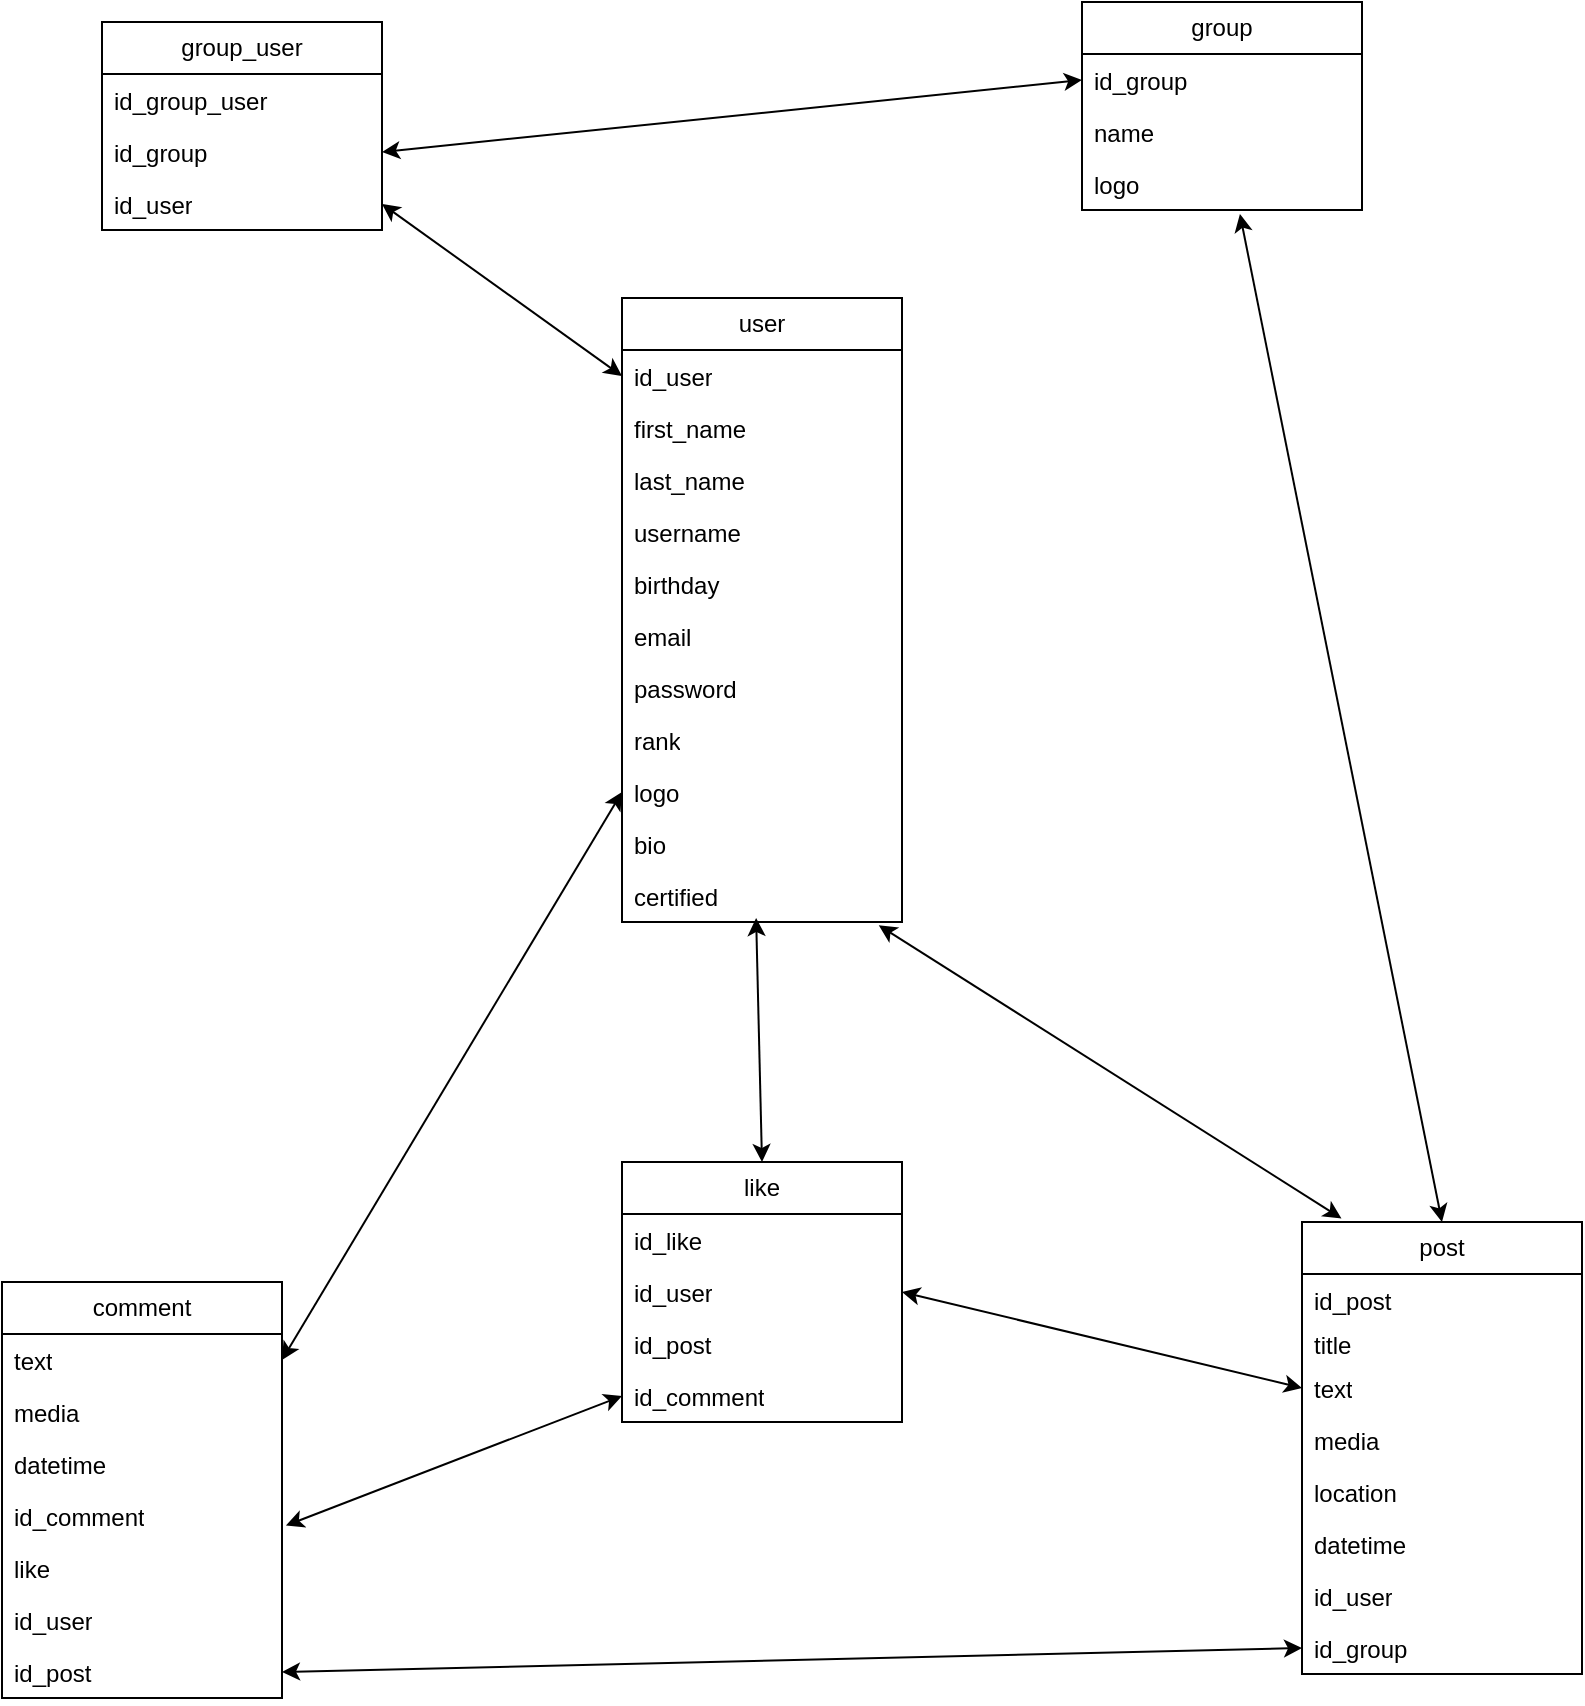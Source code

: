 <mxfile version="26.0.10">
  <diagram name="Page-1" id="H_2WNFqOCSld2I7UvC_A">
    <mxGraphModel dx="1750" dy="883" grid="1" gridSize="10" guides="1" tooltips="1" connect="1" arrows="1" fold="1" page="1" pageScale="1" pageWidth="827" pageHeight="1169" math="0" shadow="0">
      <root>
        <mxCell id="0" />
        <mxCell id="1" parent="0" />
        <mxCell id="QpEzQxb3V1t7QSlUMxlw-1" value="user" style="swimlane;fontStyle=0;childLayout=stackLayout;horizontal=1;startSize=26;fillColor=none;horizontalStack=0;resizeParent=1;resizeParentMax=0;resizeLast=0;collapsible=1;marginBottom=0;whiteSpace=wrap;html=1;" parent="1" vertex="1">
          <mxGeometry x="360" y="218" width="140" height="312" as="geometry" />
        </mxCell>
        <mxCell id="QpEzQxb3V1t7QSlUMxlw-29" value="id_user" style="text;strokeColor=none;fillColor=none;align=left;verticalAlign=top;spacingLeft=4;spacingRight=4;overflow=hidden;rotatable=0;points=[[0,0.5],[1,0.5]];portConstraint=eastwest;whiteSpace=wrap;html=1;" parent="QpEzQxb3V1t7QSlUMxlw-1" vertex="1">
          <mxGeometry y="26" width="140" height="26" as="geometry" />
        </mxCell>
        <mxCell id="QpEzQxb3V1t7QSlUMxlw-2" value="first_name" style="text;strokeColor=none;fillColor=none;align=left;verticalAlign=top;spacingLeft=4;spacingRight=4;overflow=hidden;rotatable=0;points=[[0,0.5],[1,0.5]];portConstraint=eastwest;whiteSpace=wrap;html=1;" parent="QpEzQxb3V1t7QSlUMxlw-1" vertex="1">
          <mxGeometry y="52" width="140" height="26" as="geometry" />
        </mxCell>
        <mxCell id="QpEzQxb3V1t7QSlUMxlw-3" value="last_name" style="text;strokeColor=none;fillColor=none;align=left;verticalAlign=top;spacingLeft=4;spacingRight=4;overflow=hidden;rotatable=0;points=[[0,0.5],[1,0.5]];portConstraint=eastwest;whiteSpace=wrap;html=1;" parent="QpEzQxb3V1t7QSlUMxlw-1" vertex="1">
          <mxGeometry y="78" width="140" height="26" as="geometry" />
        </mxCell>
        <mxCell id="QpEzQxb3V1t7QSlUMxlw-18" value="username" style="text;strokeColor=none;fillColor=none;align=left;verticalAlign=top;spacingLeft=4;spacingRight=4;overflow=hidden;rotatable=0;points=[[0,0.5],[1,0.5]];portConstraint=eastwest;whiteSpace=wrap;html=1;" parent="QpEzQxb3V1t7QSlUMxlw-1" vertex="1">
          <mxGeometry y="104" width="140" height="26" as="geometry" />
        </mxCell>
        <mxCell id="QpEzQxb3V1t7QSlUMxlw-4" value="birthday" style="text;strokeColor=none;fillColor=none;align=left;verticalAlign=top;spacingLeft=4;spacingRight=4;overflow=hidden;rotatable=0;points=[[0,0.5],[1,0.5]];portConstraint=eastwest;whiteSpace=wrap;html=1;" parent="QpEzQxb3V1t7QSlUMxlw-1" vertex="1">
          <mxGeometry y="130" width="140" height="26" as="geometry" />
        </mxCell>
        <mxCell id="QpEzQxb3V1t7QSlUMxlw-13" value="email" style="text;strokeColor=none;fillColor=none;align=left;verticalAlign=top;spacingLeft=4;spacingRight=4;overflow=hidden;rotatable=0;points=[[0,0.5],[1,0.5]];portConstraint=eastwest;whiteSpace=wrap;html=1;" parent="QpEzQxb3V1t7QSlUMxlw-1" vertex="1">
          <mxGeometry y="156" width="140" height="26" as="geometry" />
        </mxCell>
        <mxCell id="QpEzQxb3V1t7QSlUMxlw-14" value="password" style="text;strokeColor=none;fillColor=none;align=left;verticalAlign=top;spacingLeft=4;spacingRight=4;overflow=hidden;rotatable=0;points=[[0,0.5],[1,0.5]];portConstraint=eastwest;whiteSpace=wrap;html=1;" parent="QpEzQxb3V1t7QSlUMxlw-1" vertex="1">
          <mxGeometry y="182" width="140" height="26" as="geometry" />
        </mxCell>
        <mxCell id="QpEzQxb3V1t7QSlUMxlw-15" value="rank" style="text;strokeColor=none;fillColor=none;align=left;verticalAlign=top;spacingLeft=4;spacingRight=4;overflow=hidden;rotatable=0;points=[[0,0.5],[1,0.5]];portConstraint=eastwest;whiteSpace=wrap;html=1;" parent="QpEzQxb3V1t7QSlUMxlw-1" vertex="1">
          <mxGeometry y="208" width="140" height="26" as="geometry" />
        </mxCell>
        <mxCell id="QpEzQxb3V1t7QSlUMxlw-52" value="logo" style="text;strokeColor=none;fillColor=none;align=left;verticalAlign=top;spacingLeft=4;spacingRight=4;overflow=hidden;rotatable=0;points=[[0,0.5],[1,0.5]];portConstraint=eastwest;whiteSpace=wrap;html=1;" parent="QpEzQxb3V1t7QSlUMxlw-1" vertex="1">
          <mxGeometry y="234" width="140" height="26" as="geometry" />
        </mxCell>
        <mxCell id="QpEzQxb3V1t7QSlUMxlw-53" value="bio" style="text;strokeColor=none;fillColor=none;align=left;verticalAlign=top;spacingLeft=4;spacingRight=4;overflow=hidden;rotatable=0;points=[[0,0.5],[1,0.5]];portConstraint=eastwest;whiteSpace=wrap;html=1;" parent="QpEzQxb3V1t7QSlUMxlw-1" vertex="1">
          <mxGeometry y="260" width="140" height="26" as="geometry" />
        </mxCell>
        <mxCell id="QpEzQxb3V1t7QSlUMxlw-55" value="certified" style="text;strokeColor=none;fillColor=none;align=left;verticalAlign=top;spacingLeft=4;spacingRight=4;overflow=hidden;rotatable=0;points=[[0,0.5],[1,0.5]];portConstraint=eastwest;whiteSpace=wrap;html=1;" parent="QpEzQxb3V1t7QSlUMxlw-1" vertex="1">
          <mxGeometry y="286" width="140" height="26" as="geometry" />
        </mxCell>
        <mxCell id="QpEzQxb3V1t7QSlUMxlw-5" value="post" style="swimlane;fontStyle=0;childLayout=stackLayout;horizontal=1;startSize=26;fillColor=none;horizontalStack=0;resizeParent=1;resizeParentMax=0;resizeLast=0;collapsible=1;marginBottom=0;whiteSpace=wrap;html=1;" parent="1" vertex="1">
          <mxGeometry x="700" y="680" width="140" height="226" as="geometry" />
        </mxCell>
        <mxCell id="QpEzQxb3V1t7QSlUMxlw-37" value="id_post" style="text;strokeColor=none;fillColor=none;align=left;verticalAlign=top;spacingLeft=4;spacingRight=4;overflow=hidden;rotatable=0;points=[[0,0.5],[1,0.5]];portConstraint=eastwest;whiteSpace=wrap;html=1;" parent="QpEzQxb3V1t7QSlUMxlw-5" vertex="1">
          <mxGeometry y="26" width="140" height="22" as="geometry" />
        </mxCell>
        <mxCell id="QpEzQxb3V1t7QSlUMxlw-6" value="title" style="text;strokeColor=none;fillColor=none;align=left;verticalAlign=top;spacingLeft=4;spacingRight=4;overflow=hidden;rotatable=0;points=[[0,0.5],[1,0.5]];portConstraint=eastwest;whiteSpace=wrap;html=1;" parent="QpEzQxb3V1t7QSlUMxlw-5" vertex="1">
          <mxGeometry y="48" width="140" height="22" as="geometry" />
        </mxCell>
        <mxCell id="QpEzQxb3V1t7QSlUMxlw-7" value="text" style="text;strokeColor=none;fillColor=none;align=left;verticalAlign=top;spacingLeft=4;spacingRight=4;overflow=hidden;rotatable=0;points=[[0,0.5],[1,0.5]];portConstraint=eastwest;whiteSpace=wrap;html=1;" parent="QpEzQxb3V1t7QSlUMxlw-5" vertex="1">
          <mxGeometry y="70" width="140" height="26" as="geometry" />
        </mxCell>
        <mxCell id="QpEzQxb3V1t7QSlUMxlw-8" value="media" style="text;strokeColor=none;fillColor=none;align=left;verticalAlign=top;spacingLeft=4;spacingRight=4;overflow=hidden;rotatable=0;points=[[0,0.5],[1,0.5]];portConstraint=eastwest;whiteSpace=wrap;html=1;" parent="QpEzQxb3V1t7QSlUMxlw-5" vertex="1">
          <mxGeometry y="96" width="140" height="26" as="geometry" />
        </mxCell>
        <mxCell id="QpEzQxb3V1t7QSlUMxlw-16" value="location" style="text;strokeColor=none;fillColor=none;align=left;verticalAlign=top;spacingLeft=4;spacingRight=4;overflow=hidden;rotatable=0;points=[[0,0.5],[1,0.5]];portConstraint=eastwest;whiteSpace=wrap;html=1;" parent="QpEzQxb3V1t7QSlUMxlw-5" vertex="1">
          <mxGeometry y="122" width="140" height="26" as="geometry" />
        </mxCell>
        <mxCell id="QpEzQxb3V1t7QSlUMxlw-38" value="datetime" style="text;strokeColor=none;fillColor=none;align=left;verticalAlign=top;spacingLeft=4;spacingRight=4;overflow=hidden;rotatable=0;points=[[0,0.5],[1,0.5]];portConstraint=eastwest;whiteSpace=wrap;html=1;" parent="QpEzQxb3V1t7QSlUMxlw-5" vertex="1">
          <mxGeometry y="148" width="140" height="26" as="geometry" />
        </mxCell>
        <mxCell id="QpEzQxb3V1t7QSlUMxlw-49" value="id_user" style="text;strokeColor=none;fillColor=none;align=left;verticalAlign=top;spacingLeft=4;spacingRight=4;overflow=hidden;rotatable=0;points=[[0,0.5],[1,0.5]];portConstraint=eastwest;whiteSpace=wrap;html=1;" parent="QpEzQxb3V1t7QSlUMxlw-5" vertex="1">
          <mxGeometry y="174" width="140" height="26" as="geometry" />
        </mxCell>
        <mxCell id="QpEzQxb3V1t7QSlUMxlw-56" value="id_group" style="text;strokeColor=none;fillColor=none;align=left;verticalAlign=top;spacingLeft=4;spacingRight=4;overflow=hidden;rotatable=0;points=[[0,0.5],[1,0.5]];portConstraint=eastwest;whiteSpace=wrap;html=1;" parent="QpEzQxb3V1t7QSlUMxlw-5" vertex="1">
          <mxGeometry y="200" width="140" height="26" as="geometry" />
        </mxCell>
        <mxCell id="QpEzQxb3V1t7QSlUMxlw-9" value="group" style="swimlane;fontStyle=0;childLayout=stackLayout;horizontal=1;startSize=26;fillColor=none;horizontalStack=0;resizeParent=1;resizeParentMax=0;resizeLast=0;collapsible=1;marginBottom=0;whiteSpace=wrap;html=1;" parent="1" vertex="1">
          <mxGeometry x="590" y="70" width="140" height="104" as="geometry" />
        </mxCell>
        <mxCell id="QpEzQxb3V1t7QSlUMxlw-28" value="id_group" style="text;strokeColor=none;fillColor=none;align=left;verticalAlign=top;spacingLeft=4;spacingRight=4;overflow=hidden;rotatable=0;points=[[0,0.5],[1,0.5]];portConstraint=eastwest;whiteSpace=wrap;html=1;" parent="QpEzQxb3V1t7QSlUMxlw-9" vertex="1">
          <mxGeometry y="26" width="140" height="26" as="geometry" />
        </mxCell>
        <mxCell id="QpEzQxb3V1t7QSlUMxlw-10" value="name" style="text;strokeColor=none;fillColor=none;align=left;verticalAlign=top;spacingLeft=4;spacingRight=4;overflow=hidden;rotatable=0;points=[[0,0.5],[1,0.5]];portConstraint=eastwest;whiteSpace=wrap;html=1;" parent="QpEzQxb3V1t7QSlUMxlw-9" vertex="1">
          <mxGeometry y="52" width="140" height="26" as="geometry" />
        </mxCell>
        <mxCell id="QpEzQxb3V1t7QSlUMxlw-51" value="logo" style="text;strokeColor=none;fillColor=none;align=left;verticalAlign=top;spacingLeft=4;spacingRight=4;overflow=hidden;rotatable=0;points=[[0,0.5],[1,0.5]];portConstraint=eastwest;whiteSpace=wrap;html=1;" parent="QpEzQxb3V1t7QSlUMxlw-9" vertex="1">
          <mxGeometry y="78" width="140" height="26" as="geometry" />
        </mxCell>
        <mxCell id="QpEzQxb3V1t7QSlUMxlw-24" value="group_user" style="swimlane;fontStyle=0;childLayout=stackLayout;horizontal=1;startSize=26;fillColor=none;horizontalStack=0;resizeParent=1;resizeParentMax=0;resizeLast=0;collapsible=1;marginBottom=0;whiteSpace=wrap;html=1;" parent="1" vertex="1">
          <mxGeometry x="100" y="80" width="140" height="104" as="geometry" />
        </mxCell>
        <mxCell id="QpEzQxb3V1t7QSlUMxlw-25" value="id_group_user" style="text;strokeColor=none;fillColor=none;align=left;verticalAlign=top;spacingLeft=4;spacingRight=4;overflow=hidden;rotatable=0;points=[[0,0.5],[1,0.5]];portConstraint=eastwest;whiteSpace=wrap;html=1;" parent="QpEzQxb3V1t7QSlUMxlw-24" vertex="1">
          <mxGeometry y="26" width="140" height="26" as="geometry" />
        </mxCell>
        <mxCell id="QpEzQxb3V1t7QSlUMxlw-26" value="id_group" style="text;strokeColor=none;fillColor=none;align=left;verticalAlign=top;spacingLeft=4;spacingRight=4;overflow=hidden;rotatable=0;points=[[0,0.5],[1,0.5]];portConstraint=eastwest;whiteSpace=wrap;html=1;" parent="QpEzQxb3V1t7QSlUMxlw-24" vertex="1">
          <mxGeometry y="52" width="140" height="26" as="geometry" />
        </mxCell>
        <mxCell id="QpEzQxb3V1t7QSlUMxlw-27" value="id_user" style="text;strokeColor=none;fillColor=none;align=left;verticalAlign=top;spacingLeft=4;spacingRight=4;overflow=hidden;rotatable=0;points=[[0,0.5],[1,0.5]];portConstraint=eastwest;whiteSpace=wrap;html=1;" parent="QpEzQxb3V1t7QSlUMxlw-24" vertex="1">
          <mxGeometry y="78" width="140" height="26" as="geometry" />
        </mxCell>
        <mxCell id="QpEzQxb3V1t7QSlUMxlw-30" value="comment" style="swimlane;fontStyle=0;childLayout=stackLayout;horizontal=1;startSize=26;fillColor=none;horizontalStack=0;resizeParent=1;resizeParentMax=0;resizeLast=0;collapsible=1;marginBottom=0;whiteSpace=wrap;html=1;" parent="1" vertex="1">
          <mxGeometry x="50" y="710" width="140" height="208" as="geometry" />
        </mxCell>
        <mxCell id="QpEzQxb3V1t7QSlUMxlw-35" value="text" style="text;strokeColor=none;fillColor=none;align=left;verticalAlign=top;spacingLeft=4;spacingRight=4;overflow=hidden;rotatable=0;points=[[0,0.5],[1,0.5]];portConstraint=eastwest;whiteSpace=wrap;html=1;" parent="QpEzQxb3V1t7QSlUMxlw-30" vertex="1">
          <mxGeometry y="26" width="140" height="26" as="geometry" />
        </mxCell>
        <mxCell id="QpEzQxb3V1t7QSlUMxlw-36" value="media" style="text;strokeColor=none;fillColor=none;align=left;verticalAlign=top;spacingLeft=4;spacingRight=4;overflow=hidden;rotatable=0;points=[[0,0.5],[1,0.5]];portConstraint=eastwest;whiteSpace=wrap;html=1;" parent="QpEzQxb3V1t7QSlUMxlw-30" vertex="1">
          <mxGeometry y="52" width="140" height="26" as="geometry" />
        </mxCell>
        <mxCell id="QpEzQxb3V1t7QSlUMxlw-39" value="datetime" style="text;strokeColor=none;fillColor=none;align=left;verticalAlign=top;spacingLeft=4;spacingRight=4;overflow=hidden;rotatable=0;points=[[0,0.5],[1,0.5]];portConstraint=eastwest;whiteSpace=wrap;html=1;" parent="QpEzQxb3V1t7QSlUMxlw-30" vertex="1">
          <mxGeometry y="78" width="140" height="26" as="geometry" />
        </mxCell>
        <mxCell id="QpEzQxb3V1t7QSlUMxlw-31" value="id_comment" style="text;strokeColor=none;fillColor=none;align=left;verticalAlign=top;spacingLeft=4;spacingRight=4;overflow=hidden;rotatable=0;points=[[0,0.5],[1,0.5]];portConstraint=eastwest;whiteSpace=wrap;html=1;" parent="QpEzQxb3V1t7QSlUMxlw-30" vertex="1">
          <mxGeometry y="104" width="140" height="26" as="geometry" />
        </mxCell>
        <mxCell id="QpEzQxb3V1t7QSlUMxlw-40" value="like" style="text;strokeColor=none;fillColor=none;align=left;verticalAlign=top;spacingLeft=4;spacingRight=4;overflow=hidden;rotatable=0;points=[[0,0.5],[1,0.5]];portConstraint=eastwest;whiteSpace=wrap;html=1;" parent="QpEzQxb3V1t7QSlUMxlw-30" vertex="1">
          <mxGeometry y="130" width="140" height="26" as="geometry" />
        </mxCell>
        <mxCell id="QpEzQxb3V1t7QSlUMxlw-32" value="id_user" style="text;strokeColor=none;fillColor=none;align=left;verticalAlign=top;spacingLeft=4;spacingRight=4;overflow=hidden;rotatable=0;points=[[0,0.5],[1,0.5]];portConstraint=eastwest;whiteSpace=wrap;html=1;" parent="QpEzQxb3V1t7QSlUMxlw-30" vertex="1">
          <mxGeometry y="156" width="140" height="26" as="geometry" />
        </mxCell>
        <mxCell id="QpEzQxb3V1t7QSlUMxlw-34" value="id_post" style="text;strokeColor=none;fillColor=none;align=left;verticalAlign=top;spacingLeft=4;spacingRight=4;overflow=hidden;rotatable=0;points=[[0,0.5],[1,0.5]];portConstraint=eastwest;whiteSpace=wrap;html=1;" parent="QpEzQxb3V1t7QSlUMxlw-30" vertex="1">
          <mxGeometry y="182" width="140" height="26" as="geometry" />
        </mxCell>
        <mxCell id="QpEzQxb3V1t7QSlUMxlw-42" value="like" style="swimlane;fontStyle=0;childLayout=stackLayout;horizontal=1;startSize=26;fillColor=none;horizontalStack=0;resizeParent=1;resizeParentMax=0;resizeLast=0;collapsible=1;marginBottom=0;whiteSpace=wrap;html=1;" parent="1" vertex="1">
          <mxGeometry x="360" y="650" width="140" height="130" as="geometry" />
        </mxCell>
        <mxCell id="QpEzQxb3V1t7QSlUMxlw-43" value="id_like" style="text;strokeColor=none;fillColor=none;align=left;verticalAlign=top;spacingLeft=4;spacingRight=4;overflow=hidden;rotatable=0;points=[[0,0.5],[1,0.5]];portConstraint=eastwest;whiteSpace=wrap;html=1;" parent="QpEzQxb3V1t7QSlUMxlw-42" vertex="1">
          <mxGeometry y="26" width="140" height="26" as="geometry" />
        </mxCell>
        <mxCell id="QpEzQxb3V1t7QSlUMxlw-44" value="id_user" style="text;strokeColor=none;fillColor=none;align=left;verticalAlign=top;spacingLeft=4;spacingRight=4;overflow=hidden;rotatable=0;points=[[0,0.5],[1,0.5]];portConstraint=eastwest;whiteSpace=wrap;html=1;" parent="QpEzQxb3V1t7QSlUMxlw-42" vertex="1">
          <mxGeometry y="52" width="140" height="26" as="geometry" />
        </mxCell>
        <mxCell id="QpEzQxb3V1t7QSlUMxlw-45" value="id_post" style="text;strokeColor=none;fillColor=none;align=left;verticalAlign=top;spacingLeft=4;spacingRight=4;overflow=hidden;rotatable=0;points=[[0,0.5],[1,0.5]];portConstraint=eastwest;whiteSpace=wrap;html=1;" parent="QpEzQxb3V1t7QSlUMxlw-42" vertex="1">
          <mxGeometry y="78" width="140" height="26" as="geometry" />
        </mxCell>
        <mxCell id="QpEzQxb3V1t7QSlUMxlw-46" value="id_comment" style="text;strokeColor=none;fillColor=none;align=left;verticalAlign=top;spacingLeft=4;spacingRight=4;overflow=hidden;rotatable=0;points=[[0,0.5],[1,0.5]];portConstraint=eastwest;whiteSpace=wrap;html=1;" parent="QpEzQxb3V1t7QSlUMxlw-42" vertex="1">
          <mxGeometry y="104" width="140" height="26" as="geometry" />
        </mxCell>
        <mxCell id="QpEzQxb3V1t7QSlUMxlw-58" value="" style="endArrow=classic;startArrow=classic;html=1;rounded=0;exitX=0;exitY=0.5;exitDx=0;exitDy=0;entryX=1;entryY=0.5;entryDx=0;entryDy=0;" parent="1" source="QpEzQxb3V1t7QSlUMxlw-29" target="QpEzQxb3V1t7QSlUMxlw-27" edge="1">
          <mxGeometry width="50" height="50" relative="1" as="geometry">
            <mxPoint x="390" y="320" as="sourcePoint" />
            <mxPoint x="440" y="270" as="targetPoint" />
          </mxGeometry>
        </mxCell>
        <mxCell id="QpEzQxb3V1t7QSlUMxlw-60" value="" style="endArrow=classic;startArrow=classic;html=1;rounded=0;exitX=1;exitY=0.5;exitDx=0;exitDy=0;entryX=0;entryY=0.5;entryDx=0;entryDy=0;" parent="1" source="QpEzQxb3V1t7QSlUMxlw-26" target="QpEzQxb3V1t7QSlUMxlw-28" edge="1">
          <mxGeometry width="50" height="50" relative="1" as="geometry">
            <mxPoint x="470" y="171" as="sourcePoint" />
            <mxPoint x="580" y="173" as="targetPoint" />
          </mxGeometry>
        </mxCell>
        <mxCell id="QpEzQxb3V1t7QSlUMxlw-61" value="" style="endArrow=classic;startArrow=classic;html=1;rounded=0;exitX=0.479;exitY=0.923;exitDx=0;exitDy=0;entryX=0.5;entryY=0;entryDx=0;entryDy=0;exitPerimeter=0;" parent="1" source="QpEzQxb3V1t7QSlUMxlw-55" target="QpEzQxb3V1t7QSlUMxlw-42" edge="1">
          <mxGeometry width="50" height="50" relative="1" as="geometry">
            <mxPoint x="220" y="300" as="sourcePoint" />
            <mxPoint x="350" y="300" as="targetPoint" />
          </mxGeometry>
        </mxCell>
        <mxCell id="QpEzQxb3V1t7QSlUMxlw-62" value="" style="endArrow=classic;startArrow=classic;html=1;rounded=0;exitX=0;exitY=0.5;exitDx=0;exitDy=0;entryX=1;entryY=0.5;entryDx=0;entryDy=0;" parent="1" source="QpEzQxb3V1t7QSlUMxlw-52" target="QpEzQxb3V1t7QSlUMxlw-35" edge="1">
          <mxGeometry width="50" height="50" relative="1" as="geometry">
            <mxPoint x="160" y="352" as="sourcePoint" />
            <mxPoint x="560" y="397" as="targetPoint" />
          </mxGeometry>
        </mxCell>
        <mxCell id="QpEzQxb3V1t7QSlUMxlw-63" value="" style="endArrow=classic;startArrow=classic;html=1;rounded=0;exitX=0;exitY=0.5;exitDx=0;exitDy=0;entryX=1.014;entryY=0.684;entryDx=0;entryDy=0;entryPerimeter=0;" parent="1" source="QpEzQxb3V1t7QSlUMxlw-46" target="QpEzQxb3V1t7QSlUMxlw-31" edge="1">
          <mxGeometry width="50" height="50" relative="1" as="geometry">
            <mxPoint x="400" y="340" as="sourcePoint" />
            <mxPoint x="514" y="547" as="targetPoint" />
          </mxGeometry>
        </mxCell>
        <mxCell id="QpEzQxb3V1t7QSlUMxlw-64" value="" style="endArrow=classic;startArrow=classic;html=1;rounded=0;exitX=1;exitY=0.5;exitDx=0;exitDy=0;entryX=0;entryY=0.5;entryDx=0;entryDy=0;" parent="1" source="QpEzQxb3V1t7QSlUMxlw-34" target="QpEzQxb3V1t7QSlUMxlw-56" edge="1">
          <mxGeometry width="50" height="50" relative="1" as="geometry">
            <mxPoint x="310" y="575.5" as="sourcePoint" />
            <mxPoint x="570" y="610.5" as="targetPoint" />
          </mxGeometry>
        </mxCell>
        <mxCell id="QpEzQxb3V1t7QSlUMxlw-65" value="" style="endArrow=classic;startArrow=classic;html=1;rounded=0;exitX=0.564;exitY=1.077;exitDx=0;exitDy=0;exitPerimeter=0;entryX=0.5;entryY=0;entryDx=0;entryDy=0;" parent="1" source="QpEzQxb3V1t7QSlUMxlw-51" target="QpEzQxb3V1t7QSlUMxlw-5" edge="1">
          <mxGeometry width="50" height="50" relative="1" as="geometry">
            <mxPoint x="830" y="426" as="sourcePoint" />
            <mxPoint x="710" y="697" as="targetPoint" />
          </mxGeometry>
        </mxCell>
        <mxCell id="QpEzQxb3V1t7QSlUMxlw-66" value="" style="endArrow=classic;startArrow=classic;html=1;rounded=0;exitX=1;exitY=0.5;exitDx=0;exitDy=0;entryX=0;entryY=0.5;entryDx=0;entryDy=0;" parent="1" source="QpEzQxb3V1t7QSlUMxlw-44" target="QpEzQxb3V1t7QSlUMxlw-7" edge="1">
          <mxGeometry width="50" height="50" relative="1" as="geometry">
            <mxPoint x="480" y="360" as="sourcePoint" />
            <mxPoint x="620" y="480" as="targetPoint" />
          </mxGeometry>
        </mxCell>
        <mxCell id="QpEzQxb3V1t7QSlUMxlw-67" value="" style="endArrow=classic;startArrow=classic;html=1;rounded=0;exitX=0.917;exitY=1.064;exitDx=0;exitDy=0;entryX=0.141;entryY=-0.008;entryDx=0;entryDy=0;exitPerimeter=0;entryPerimeter=0;" parent="1" source="QpEzQxb3V1t7QSlUMxlw-55" target="QpEzQxb3V1t7QSlUMxlw-5" edge="1">
          <mxGeometry width="50" height="50" relative="1" as="geometry">
            <mxPoint x="610" y="410" as="sourcePoint" />
            <mxPoint x="490" y="681" as="targetPoint" />
          </mxGeometry>
        </mxCell>
      </root>
    </mxGraphModel>
  </diagram>
</mxfile>
